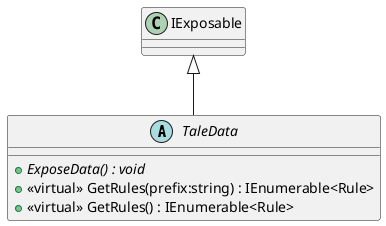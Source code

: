 @startuml
abstract class TaleData {
    + {abstract} ExposeData() : void
    + <<virtual>> GetRules(prefix:string) : IEnumerable<Rule>
    + <<virtual>> GetRules() : IEnumerable<Rule>
}
IExposable <|-- TaleData
@enduml
